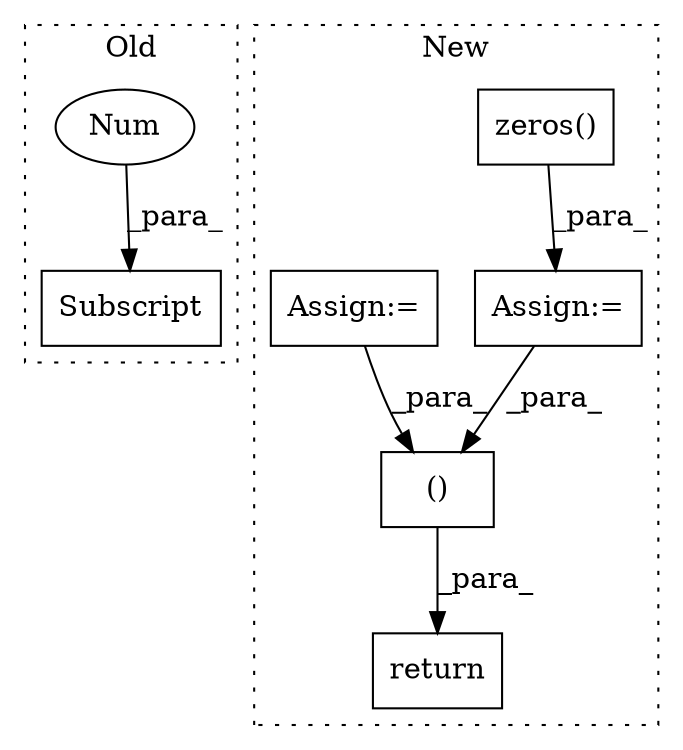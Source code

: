 digraph G {
subgraph cluster0 {
1 [label="Subscript" a="63" s="7483,0" l="9,0" shape="box"];
4 [label="Num" a="76" s="7490" l="1" shape="ellipse"];
label = "Old";
style="dotted";
}
subgraph cluster1 {
2 [label="zeros()" a="75" s="8491,8620" l="37,113" shape="box"];
3 [label="Assign:=" a="68" s="8488" l="3" shape="box"];
5 [label="return" a="93" s="8901" l="7" shape="box"];
6 [label="Assign:=" a="68" s="7337" l="3" shape="box"];
7 [label="()" a="54" s="8911" l="9" shape="box"];
label = "New";
style="dotted";
}
2 -> 3 [label="_para_"];
3 -> 7 [label="_para_"];
4 -> 1 [label="_para_"];
6 -> 7 [label="_para_"];
7 -> 5 [label="_para_"];
}